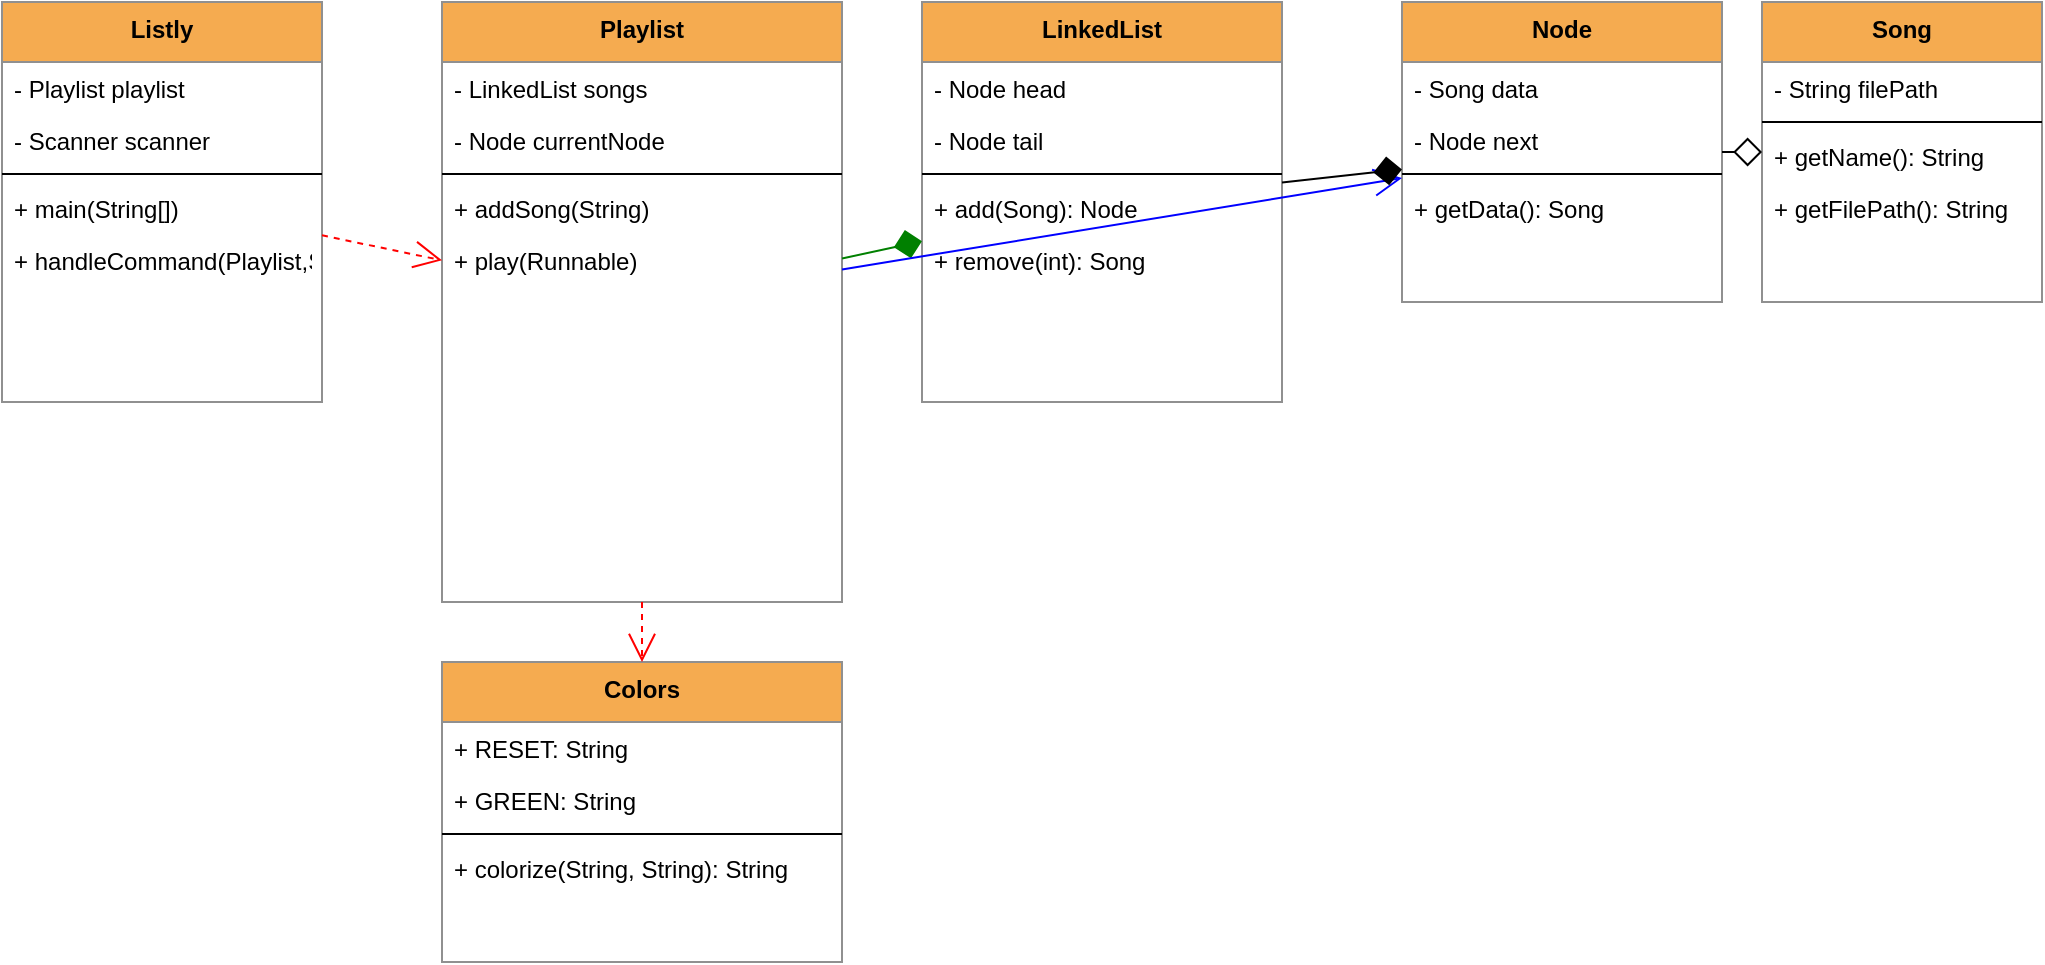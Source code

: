 <?xml version="1.0" encoding="UTF-8"?>
<mxfile>
  <diagram name="Class Diagram" id="4UiopR3zGCW8SgmrRhwM">
    <mxGraphModel dx="1314" dy="633" grid="1" gridSize="10" guides="1" tooltips="1" connect="1" arrows="1" fold="1" page="1" pageScale="1" pageWidth="827" pageHeight="1169" math="0" shadow="0">
      <root>
        <mxCell id="0"/>
        <mxCell id="1" parent="0"/>

        <!-- Entities with proper UML class structure -->
        <!-- Listly Class -->
        <mxCell id="Listly" value="Listly" style="swimlane;fontStyle=1;align=center;verticalAlign=top;childLayout=stackLayout;horizontal=1;startSize=30;fillColor=#F5AB50;strokeColor=#909090;" vertex="1" parent="1">
          <mxGeometry x="40" y="40" width="160" height="200" as="geometry"/>
        </mxCell>
        <mxCell id="Listly_attr1" value="- Playlist playlist" style="text;strokeColor=none;fillColor=none;align=left;verticalAlign=top;spacingLeft=4;spacingRight=4;overflow=hidden;portConstraint=eastwest;" vertex="1" parent="Listly">
          <mxGeometry y="30" width="160" height="26" as="geometry"/>
        </mxCell>
        <mxCell id="Listly_attr2" value="- Scanner scanner" style="text;strokeColor=none;fillColor=none;align=left;verticalAlign=top;spacingLeft=4;spacingRight=4;overflow=hidden;portConstraint=eastwest;" vertex="1" parent="Listly">
          <mxGeometry y="56" width="160" height="26" as="geometry"/>
        </mxCell>
        <mxCell id="Listly_sep" style="line;strokeWidth=1;fillColor=none;align=left;verticalAlign=middle;spacingTop=-1;spacingLeft=3;spacingRight=3;rotatable=0;labelPosition=right;points=[];portConstraint=eastwest;" vertex="1" parent="Listly">
          <mxGeometry y="82" width="160" height="8" as="geometry"/>
        </mxCell>
        <mxCell id="Listly_op1" value="+ main(String[])" style="text;strokeColor=none;fillColor=none;align=left;verticalAlign=top;spacingLeft=4;spacingRight=4;overflow=hidden;portConstraint=eastwest;" vertex="1" parent="Listly">
          <mxGeometry y="90" width="160" height="26" as="geometry"/>
        </mxCell>
        <mxCell id="Listly_op2" value="+ handleCommand(Playlist,String)" style="text;strokeColor=none;fillColor=none;align=left;verticalAlign=top;spacingLeft=4;spacingRight=4;overflow=hidden;portConstraint=eastwest;" vertex="1" parent="Listly">
          <mxGeometry y="116" width="160" height="26" as="geometry"/>
        </mxCell>

        <!-- Playlist Class -->
        <mxCell id="Playlist" value="Playlist" style="swimlane;fontStyle=1;align=center;verticalAlign=top;childLayout=stackLayout;horizontal=1;startSize=30;fillColor=#F5AB50;strokeColor=#909090;" vertex="1" parent="1">
          <mxGeometry x="260" y="40" width="200" height="300" as="geometry"/>
        </mxCell>
        <mxCell id="Playlist_attr1" value="- LinkedList songs" style="text;strokeColor=none;fillColor=none;align=left;verticalAlign=top;spacingLeft=4;spacingRight=4;overflow=hidden;portConstraint=eastwest;" vertex="1" parent="Playlist">
          <mxGeometry y="30" width="200" height="26" as="geometry"/>
        </mxCell>
        <mxCell id="Playlist_attr2" value="- Node currentNode" style="text;strokeColor=none;fillColor=none;align=left;verticalAlign=top;spacingLeft=4;spacingRight=4;overflow=hidden;portConstraint=eastwest;" vertex="1" parent="Playlist">
          <mxGeometry y="56" width="200" height="26" as="geometry"/>
        </mxCell>
        <mxCell id="Playlist_sep" style="line;strokeWidth=1;fillColor=none;align=left;verticalAlign=middle;spacingTop=-1;spacingLeft=3;spacingRight=3;rotatable=0;labelPosition=right;points=[];portConstraint=eastwest;" vertex="1" parent="Playlist">
          <mxGeometry y="82" width="200" height="8" as="geometry"/>
        </mxCell>
        <mxCell id="Playlist_op1" value="+ addSong(String)" style="text;strokeColor=none;fillColor=none;align=left;verticalAlign=top;spacingLeft=4;spacingRight=4;overflow=hidden;portConstraint=eastwest;" vertex="1" parent="Playlist">
          <mxGeometry y="90" width="200" height="26" as="geometry"/>
        </mxCell>
        <mxCell id="Playlist_op2" value="+ play(Runnable)" style="text;strokeColor=none;fillColor=none;align=left;verticalAlign=top;spacingLeft=4;spacingRight=4;overflow=hidden;portConstraint=eastwest;" vertex="1" parent="Playlist">
          <mxGeometry y="116" width="200" height="26" as="geometry"/>
        </mxCell>

        <!-- LinkedList Class -->
        <mxCell id="LinkedList" value="LinkedList" style="swimlane;fontStyle=1;align=center;verticalAlign=top;childLayout=stackLayout;horizontal=1;startSize=30;fillColor=#F5AB50;strokeColor=#909090;" vertex="1" parent="1">
          <mxGeometry x="500" y="40" width="180" height="200" as="geometry"/>
        </mxCell>
        <mxCell id="LinkedList_attr1" value="- Node head" style="text;strokeColor=none;fillColor=none;align=left;verticalAlign=top;spacingLeft=4;spacingRight=4;overflow=hidden;portConstraint=eastwest;" vertex="1" parent="LinkedList">
          <mxGeometry y="30" width="180" height="26" as="geometry"/>
        </mxCell>
        <mxCell id="LinkedList_attr2" value="- Node tail" style="text;strokeColor=none;fillColor=none;align=left;verticalAlign=top;spacingLeft=4;spacingRight=4;overflow=hidden;portConstraint=eastwest;" vertex="1" parent="LinkedList">
          <mxGeometry y="56" width="180" height="26" as="geometry"/>
        </mxCell>
        <mxCell id="LinkedList_sep" style="line;strokeWidth=1;fillColor=none;align=left;verticalAlign=middle;spacingTop=-1;spacingLeft=3;spacingRight=3;rotatable=0;labelPosition=right;points=[];portConstraint=eastwest;" vertex="1" parent="LinkedList">
          <mxGeometry y="82" width="180" height="8" as="geometry"/>
        </mxCell>
        <mxCell id="LinkedList_op1" value="+ add(Song): Node" style="text;strokeColor=none;fillColor=none;align=left;verticalAlign=top;spacingLeft=4;spacingRight=4;overflow=hidden;portConstraint=eastwest;" vertex="1" parent="LinkedList">
          <mxGeometry y="90" width="180" height="26" as="geometry"/>
        </mxCell>
        <mxCell id="LinkedList_op2" value="+ remove(int): Song" style="text;strokeColor=none;fillColor=none;align=left;verticalAlign=top;spacingLeft=4;spacingRight=4;overflow=hidden;portConstraint=eastwest;" vertex="1" parent="LinkedList">
          <mxGeometry y="116" width="180" height="26" as="geometry"/>
        </mxCell>

        <!-- Node Class -->
        <mxCell id="Node" value="Node" style="swimlane;fontStyle=1;align=center;verticalAlign=top;childLayout=stackLayout;horizontal=1;startSize=30;fillColor=#F5AB50;strokeColor=#909090;" vertex="1" parent="1">
          <mxGeometry x="740" y="40" width="160" height="150" as="geometry"/>
        </mxCell>
        <mxCell id="Node_attr1" value="- Song data" style="text;strokeColor=none;fillColor=none;align=left;verticalAlign=top;spacingLeft=4;spacingRight=4;overflow=hidden;portConstraint=eastwest;" vertex="1" parent="Node">
          <mxGeometry y="30" width="160" height="26" as="geometry"/>
        </mxCell>
        <mxCell id="Node_attr2" value="- Node next" style="text;strokeColor=none;fillColor=none;align=left;verticalAlign=top;spacingLeft=4;spacingRight=4;overflow=hidden;portConstraint=eastwest;" vertex="1" parent="Node">
          <mxGeometry y="56" width="160" height="26" as="geometry"/>
        </mxCell>
        <mxCell id="Node_sep" style="line;strokeWidth=1;fillColor=none;align=left;verticalAlign=middle;spacingTop=-1;spacingLeft=3;spacingRight=3;rotatable=0;labelPosition=right;points=[];portConstraint=eastwest;" vertex="1" parent="Node">
          <mxGeometry y="82" width="160" height="8" as="geometry"/>
        </mxCell>
        <mxCell id="Node_op1" value="+ getData(): Song" style="text;strokeColor=none;fillColor=none;align=left;verticalAlign=top;spacingLeft=4;spacingRight=4;overflow=hidden;portConstraint=eastwest;" vertex="1" parent="Node">
          <mxGeometry y="90" width="160" height="26" as="geometry"/>
        </mxCell>

        <!-- Song Class -->
        <mxCell id="Song" value="Song" style="swimlane;fontStyle=1;align=center;verticalAlign=top;childLayout=stackLayout;horizontal=1;startSize=30;fillColor=#F5AB50;strokeColor=#909090;" vertex="1" parent="1">
          <mxGeometry x="920" y="40" width="140" height="150" as="geometry"/>
        </mxCell>
        <mxCell id="Song_attr1" value="- String filePath" style="text;strokeColor=none;fillColor=none;align=left;verticalAlign=top;spacingLeft=4;spacingRight=4;overflow=hidden;portConstraint=eastwest;" vertex="1" parent="Song">
          <mxGeometry y="30" width="140" height="26" as="geometry"/>
        </mxCell>
        <mxCell id="Song_sep" style="line;strokeWidth=1;fillColor=none;align=left;verticalAlign=middle;spacingTop=-1;spacingLeft=3;spacingRight=3;rotatable=0;labelPosition=right;points=[];portConstraint=eastwest;" vertex="1" parent="Song">
          <mxGeometry y="56" width="140" height="8" as="geometry"/>
        </mxCell>
        <mxCell id="Song_op1" value="+ getName(): String" style="text;strokeColor=none;fillColor=none;align=left;verticalAlign=top;spacingLeft=4;spacingRight=4;overflow=hidden;portConstraint=eastwest;" vertex="1" parent="Song">
          <mxGeometry y="64" width="140" height="26" as="geometry"/>
        </mxCell>
        <mxCell id="Song_op2" value="+ getFilePath(): String" style="text;strokeColor=none;fillColor=none;align=left;verticalAlign=top;spacingLeft=4;spacingRight=4;overflow=hidden;portConstraint=eastwest;" vertex="1" parent="Song">
          <mxGeometry y="90" width="140" height="26" as="geometry"/>
        </mxCell>

        <!-- Colors Class -->
        <mxCell id="Colors" value="Colors" style="swimlane;fontStyle=1;align=center;verticalAlign=top;childLayout=stackLayout;horizontal=1;startSize=30;fillColor=#F5AB50;strokeColor=#909090;" vertex="1" parent="1">
          <mxGeometry x="260" y="370" width="200" height="150" as="geometry"/>
        </mxCell>
        <mxCell id="Colors_attr1" value="+ RESET: String" style="text;strokeColor=none;fillColor=none;align=left;verticalAlign=top;spacingLeft=4;spacingRight=4;overflow=hidden;portConstraint=eastwest;" vertex="1" parent="Colors">
          <mxGeometry y="30" width="200" height="26" as="geometry"/>
        </mxCell>
        <mxCell id="Colors_attr2" value="+ GREEN: String" style="text;strokeColor=none;fillColor=none;align=left;verticalAlign=top;spacingLeft=4;spacingRight=4;overflow=hidden;portConstraint=eastwest;" vertex="1" parent="Colors">
          <mxGeometry y="56" width="200" height="26" as="geometry"/>
        </mxCell>
        <mxCell id="Colors_sep" style="line;strokeWidth=1;fillColor=none;align=left;verticalAlign=middle;spacingTop=-1;spacingLeft=3;spacingRight=3;rotatable=0;labelPosition=right;points=[];portConstraint=eastwest;" vertex="1" parent="Colors">
          <mxGeometry y="82" width="200" height="8" as="geometry"/>
        </mxCell>
        <mxCell id="Colors_op1" value="+ colorize(String, String): String" style="text;strokeColor=none;fillColor=none;align=left;verticalAlign=top;spacingLeft=4;spacingRight=4;overflow=hidden;portConstraint=eastwest;" vertex="1" parent="Colors">
          <mxGeometry y="90" width="200" height="26" as="geometry"/>
        </mxCell>

        <!-- Relationships with proper UML symbols -->
        <!-- Dependency (dashed arrow) -->
        <mxCell id="ListlyToPlaylist" style="edgeStyle=none;endArrow=open;endSize=12;dashed=1;strokeColor=red;" edge="1" parent="1" source="Listly" target="Playlist">
          <mxGeometry relative="1" as="geometry"/>
        </mxCell>
        
        <!-- Dependency (dashed arrow) -->
        <mxCell id="PlaylistToColors" style="edgeStyle=none;endArrow=open;endSize=12;dashed=1;strokeColor=red;" edge="1" parent="1" source="Playlist" target="Colors">
          <mxGeometry relative="1" as="geometry"/>
        </mxCell>
        
        <!-- Composition (filled diamond) -->
        <mxCell id="PlaylistToLinkedList" style="edgeStyle=none;endArrow=diamond;endSize=12;endFill=1;strokeColor=green;" edge="1" parent="1" source="Playlist" target="LinkedList">
          <mxGeometry relative="1" as="geometry"/>
        </mxCell>
        
        <!-- Association (simple arrow) -->
        <mxCell id="PlaylistToNode" style="edgeStyle=none;endArrow=open;endSize=12;strokeColor=blue;" edge="1" parent="1" source="Playlist" target="Node">
          <mxGeometry relative="1" as="geometry"/>
        </mxCell>
        
        <!-- Composition (filled diamond) -->
        <mxCell id="LinkedListToNode" style="edgeStyle=none;endArrow=diamond;endSize=12;endFill=1;strokeColor=black;" edge="1" parent="1" source="LinkedList" target="Node">
          <mxGeometry relative="1" as="geometry"/>
        </mxCell>
        
        <!-- Aggregation (hollow diamond) -->
        <mxCell id="NodeToSong" style="edgeStyle=none;endArrow=diamond;endSize=12;endFill=0;strokeColor=black;" edge="1" parent="1" source="Node" target="Song">
          <mxGeometry relative="1" as="geometry"/>
        </mxCell>
      </root>
    </mxGraphModel>
  </diagram>
</mxfile>
